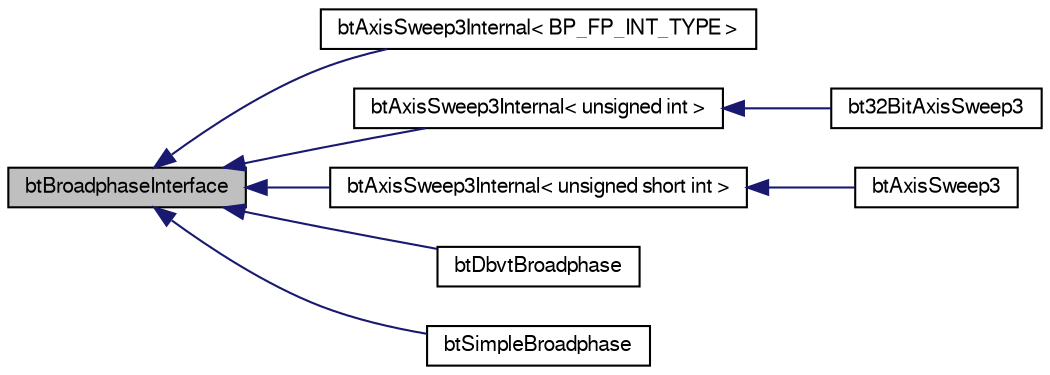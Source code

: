 digraph G
{
  bgcolor="transparent";
  edge [fontname="FreeSans",fontsize=10,labelfontname="FreeSans",labelfontsize=10];
  node [fontname="FreeSans",fontsize=10,shape=record];
  rankdir=LR;
  Node1 [label="btBroadphaseInterface",height=0.2,width=0.4,color="black", fillcolor="grey75", style="filled" fontcolor="black"];
  Node1 -> Node2 [dir=back,color="midnightblue",fontsize=10,style="solid"];
  Node2 [label="btAxisSweep3Internal\< BP_FP_INT_TYPE \>",height=0.2,width=0.4,color="black",URL="$classbt_axis_sweep3_internal.html"];
  Node1 -> Node3 [dir=back,color="midnightblue",fontsize=10,style="solid"];
  Node3 [label="btAxisSweep3Internal\< unsigned int \>",height=0.2,width=0.4,color="black",URL="$classbt_axis_sweep3_internal.html"];
  Node3 -> Node4 [dir=back,color="midnightblue",fontsize=10,style="solid"];
  Node4 [label="bt32BitAxisSweep3",height=0.2,width=0.4,color="black",URL="$classbt32_bit_axis_sweep3.html"];
  Node1 -> Node5 [dir=back,color="midnightblue",fontsize=10,style="solid"];
  Node5 [label="btAxisSweep3Internal\< unsigned short int \>",height=0.2,width=0.4,color="black",URL="$classbt_axis_sweep3_internal.html"];
  Node5 -> Node6 [dir=back,color="midnightblue",fontsize=10,style="solid"];
  Node6 [label="btAxisSweep3",height=0.2,width=0.4,color="black",URL="$classbt_axis_sweep3.html"];
  Node1 -> Node7 [dir=back,color="midnightblue",fontsize=10,style="solid"];
  Node7 [label="btDbvtBroadphase",height=0.2,width=0.4,color="black",URL="$structbt_dbvt_broadphase.html"];
  Node1 -> Node8 [dir=back,color="midnightblue",fontsize=10,style="solid"];
  Node8 [label="btSimpleBroadphase",height=0.2,width=0.4,color="black",URL="$classbt_simple_broadphase.html"];
}
